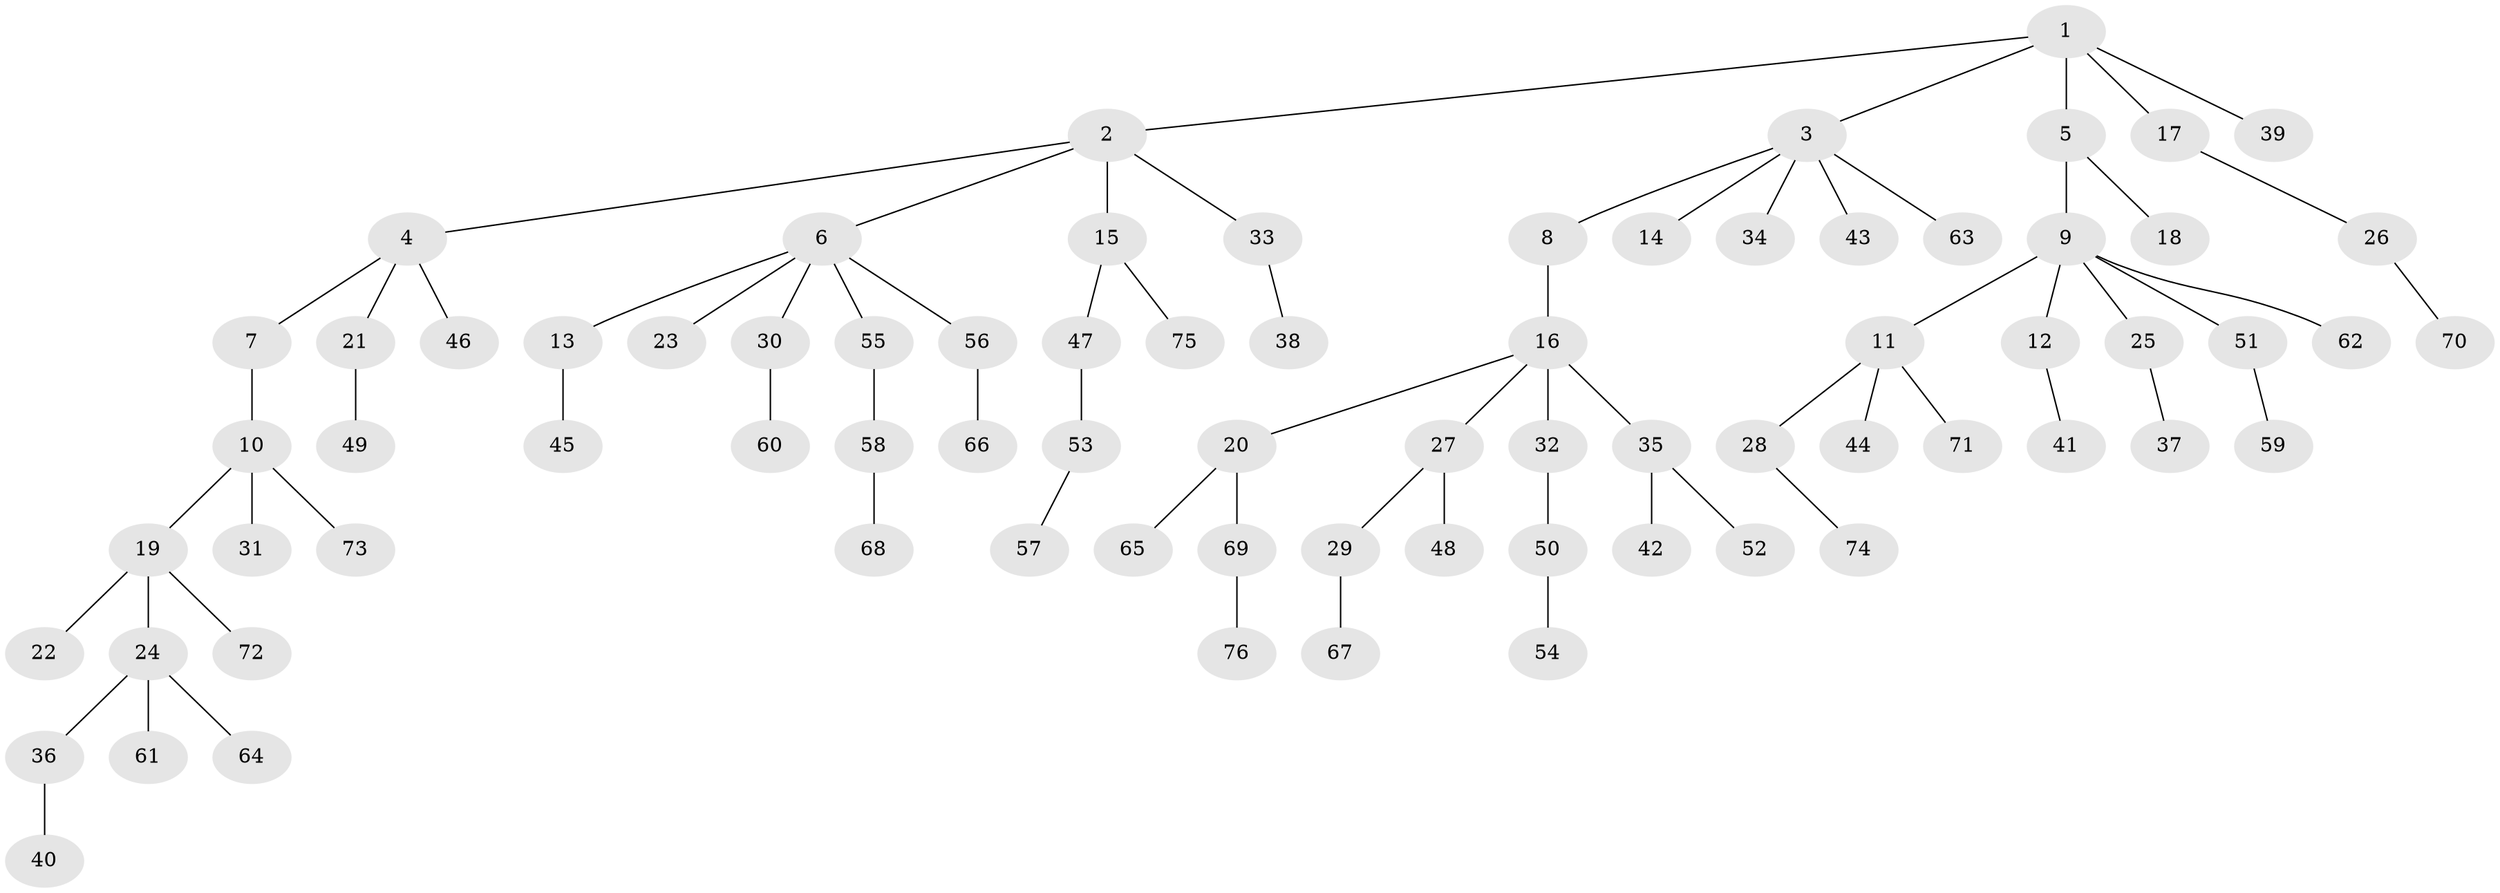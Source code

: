 // coarse degree distribution, {2: 0.3148148148148148, 5: 0.09259259259259259, 3: 0.1111111111111111, 1: 0.46296296296296297, 4: 0.018518518518518517}
// Generated by graph-tools (version 1.1) at 2025/37/03/04/25 23:37:15]
// undirected, 76 vertices, 75 edges
graph export_dot {
  node [color=gray90,style=filled];
  1;
  2;
  3;
  4;
  5;
  6;
  7;
  8;
  9;
  10;
  11;
  12;
  13;
  14;
  15;
  16;
  17;
  18;
  19;
  20;
  21;
  22;
  23;
  24;
  25;
  26;
  27;
  28;
  29;
  30;
  31;
  32;
  33;
  34;
  35;
  36;
  37;
  38;
  39;
  40;
  41;
  42;
  43;
  44;
  45;
  46;
  47;
  48;
  49;
  50;
  51;
  52;
  53;
  54;
  55;
  56;
  57;
  58;
  59;
  60;
  61;
  62;
  63;
  64;
  65;
  66;
  67;
  68;
  69;
  70;
  71;
  72;
  73;
  74;
  75;
  76;
  1 -- 2;
  1 -- 3;
  1 -- 5;
  1 -- 17;
  1 -- 39;
  2 -- 4;
  2 -- 6;
  2 -- 15;
  2 -- 33;
  3 -- 8;
  3 -- 14;
  3 -- 34;
  3 -- 43;
  3 -- 63;
  4 -- 7;
  4 -- 21;
  4 -- 46;
  5 -- 9;
  5 -- 18;
  6 -- 13;
  6 -- 23;
  6 -- 30;
  6 -- 55;
  6 -- 56;
  7 -- 10;
  8 -- 16;
  9 -- 11;
  9 -- 12;
  9 -- 25;
  9 -- 51;
  9 -- 62;
  10 -- 19;
  10 -- 31;
  10 -- 73;
  11 -- 28;
  11 -- 44;
  11 -- 71;
  12 -- 41;
  13 -- 45;
  15 -- 47;
  15 -- 75;
  16 -- 20;
  16 -- 27;
  16 -- 32;
  16 -- 35;
  17 -- 26;
  19 -- 22;
  19 -- 24;
  19 -- 72;
  20 -- 65;
  20 -- 69;
  21 -- 49;
  24 -- 36;
  24 -- 61;
  24 -- 64;
  25 -- 37;
  26 -- 70;
  27 -- 29;
  27 -- 48;
  28 -- 74;
  29 -- 67;
  30 -- 60;
  32 -- 50;
  33 -- 38;
  35 -- 42;
  35 -- 52;
  36 -- 40;
  47 -- 53;
  50 -- 54;
  51 -- 59;
  53 -- 57;
  55 -- 58;
  56 -- 66;
  58 -- 68;
  69 -- 76;
}
